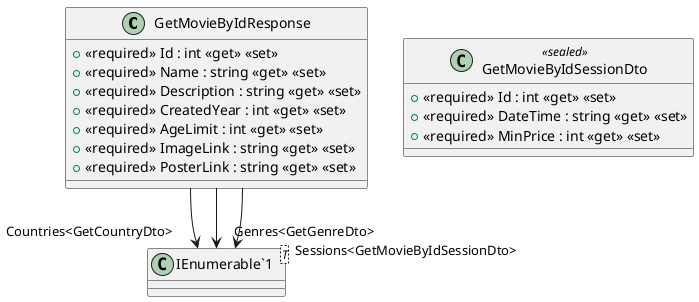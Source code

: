 @startuml
class GetMovieByIdResponse {
    + <<required>> Id : int <<get>> <<set>>
    + <<required>> Name : string <<get>> <<set>>
    + <<required>> Description : string <<get>> <<set>>
    + <<required>> CreatedYear : int <<get>> <<set>>
    + <<required>> AgeLimit : int <<get>> <<set>>
    + <<required>> ImageLink : string <<get>> <<set>>
    + <<required>> PosterLink : string <<get>> <<set>>
}
class GetMovieByIdSessionDto <<sealed>> {
    + <<required>> Id : int <<get>> <<set>>
    + <<required>> DateTime : string <<get>> <<set>>
    + <<required>> MinPrice : int <<get>> <<set>>
}
class "IEnumerable`1"<T> {
}
GetMovieByIdResponse --> "Countries<GetCountryDto>" "IEnumerable`1"
GetMovieByIdResponse --> "Genres<GetGenreDto>" "IEnumerable`1"
GetMovieByIdResponse --> "Sessions<GetMovieByIdSessionDto>" "IEnumerable`1"
@enduml
